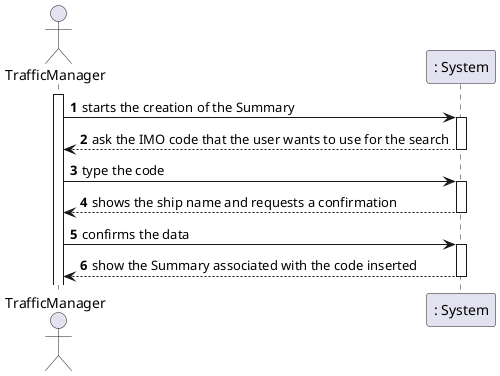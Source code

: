 @startuml
'https://plantuml.com/sequence-diagram

actor TrafficManager as TM
participant ": System" as SY

autonumber
activate TM
TM -> SY: starts the creation of the Summary
activate SY
SY --> TM : ask the IMO code that the user wants to use for the search
deactivate SY
TM -> SY : type the code
activate SY
SY --> TM : shows the ship name and requests a confirmation
deactivate SY
TM -> SY: confirms the data
activate SY
SY --> TM : show the Summary associated with the code inserted
deactivate SY



@enduml